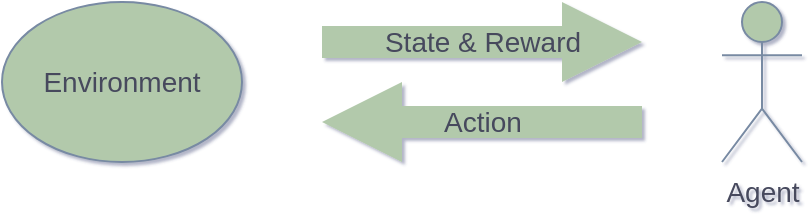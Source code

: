 <mxfile version="17.4.2" type="device"><diagram id="z0BV88XmEXSFB0edGHv7" name="Page-1"><mxGraphModel dx="1422" dy="857" grid="1" gridSize="10" guides="1" tooltips="1" connect="1" arrows="1" fold="1" page="1" pageScale="1" pageWidth="1169" pageHeight="1654" math="0" shadow="1"><root><mxCell id="0"/><mxCell id="1" parent="0"/><mxCell id="27WesXJ5oWUOhTDo5HPh-1" value="&lt;font style=&quot;font-size: 14px&quot;&gt;Agent&lt;/font&gt;" style="shape=umlActor;verticalLabelPosition=bottom;verticalAlign=top;html=1;rounded=0;sketch=0;fontColor=#46495D;strokeColor=#788AA3;fillColor=#B2C9AB;" vertex="1" parent="1"><mxGeometry x="720" y="280" width="40" height="80" as="geometry"/></mxCell><mxCell id="27WesXJ5oWUOhTDo5HPh-2" value="&lt;font style=&quot;font-size: 14px&quot;&gt;Environment&lt;/font&gt;" style="ellipse;whiteSpace=wrap;html=1;rounded=0;sketch=0;fontColor=#46495D;strokeColor=#788AA3;fillColor=#B2C9AB;" vertex="1" parent="1"><mxGeometry x="360" y="280" width="120" height="80" as="geometry"/></mxCell><mxCell id="27WesXJ5oWUOhTDo5HPh-3" value="State &amp;amp; Reward" style="html=1;shadow=0;dashed=0;align=center;verticalAlign=middle;shape=mxgraph.arrows2.arrow;dy=0.6;dx=40;notch=0;rounded=0;sketch=0;fontSize=14;fontColor=#46495D;strokeColor=none;fillColor=#B2C9AB;" vertex="1" parent="1"><mxGeometry x="520" y="280" width="160" height="40" as="geometry"/></mxCell><mxCell id="27WesXJ5oWUOhTDo5HPh-5" value="Action" style="html=1;shadow=0;dashed=0;align=center;verticalAlign=middle;shape=mxgraph.arrows2.arrow;dy=0.6;dx=40;flipH=1;notch=0;rounded=0;sketch=0;fontSize=14;fontColor=#46495D;strokeColor=none;fillColor=#B2C9AB;" vertex="1" parent="1"><mxGeometry x="520" y="320" width="160" height="40" as="geometry"/></mxCell></root></mxGraphModel></diagram></mxfile>